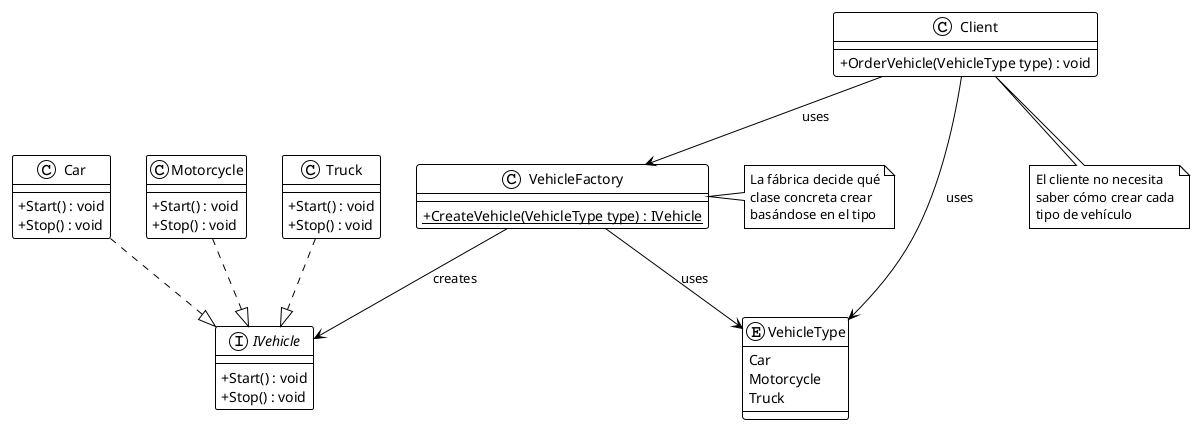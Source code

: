 @startuml Factory Pattern - Ejemplo Básico

!theme plain
skinparam classAttributeIconSize 0

' Productos que la fábrica puede crear
interface IVehicle {
    +Start() : void
    +Stop() : void
}

class Car {
    +Start() : void
    +Stop() : void
}

class Motorcycle {
    +Start() : void
    +Stop() : void
}

class Truck {
    +Start() : void
    +Stop() : void
}

' Enum para tipos de vehículos
enum VehicleType {
    Car
    Motorcycle
    Truck
}

' Fábrica que crea los vehículos
class VehicleFactory {
    +{static} CreateVehicle(VehicleType type) : IVehicle
}

' Cliente que usa la fábrica
class Client {
    +OrderVehicle(VehicleType type) : void
}

' Relaciones
Car ..|> IVehicle
Motorcycle ..|> IVehicle
Truck ..|> IVehicle

VehicleFactory --> IVehicle : creates
VehicleFactory --> VehicleType : uses
Client --> VehicleFactory : uses
Client --> VehicleType : uses

note right of VehicleFactory
  La fábrica decide qué
  clase concreta crear
  basándose en el tipo
end note

note bottom of Client
  El cliente no necesita
  saber cómo crear cada
  tipo de vehículo
end note

@enduml
